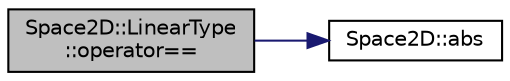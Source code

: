 digraph "Space2D::LinearType::operator=="
{
 // INTERACTIVE_SVG=YES
 // LATEX_PDF_SIZE
  edge [fontname="Helvetica",fontsize="10",labelfontname="Helvetica",labelfontsize="10"];
  node [fontname="Helvetica",fontsize="10",shape=record];
  rankdir="LR";
  Node1 [label="Space2D::LinearType\l::operator==",height=0.2,width=0.4,color="black", fillcolor="grey75", style="filled", fontcolor="black",tooltip=" "];
  Node1 -> Node2 [color="midnightblue",fontsize="10",style="solid",fontname="Helvetica"];
  Node2 [label="Space2D::abs",height=0.2,width=0.4,color="black", fillcolor="white", style="filled",URL="$namespace_space2_d.html#aede923351dcb584565799c6488e4e41d",tooltip=" "];
}
